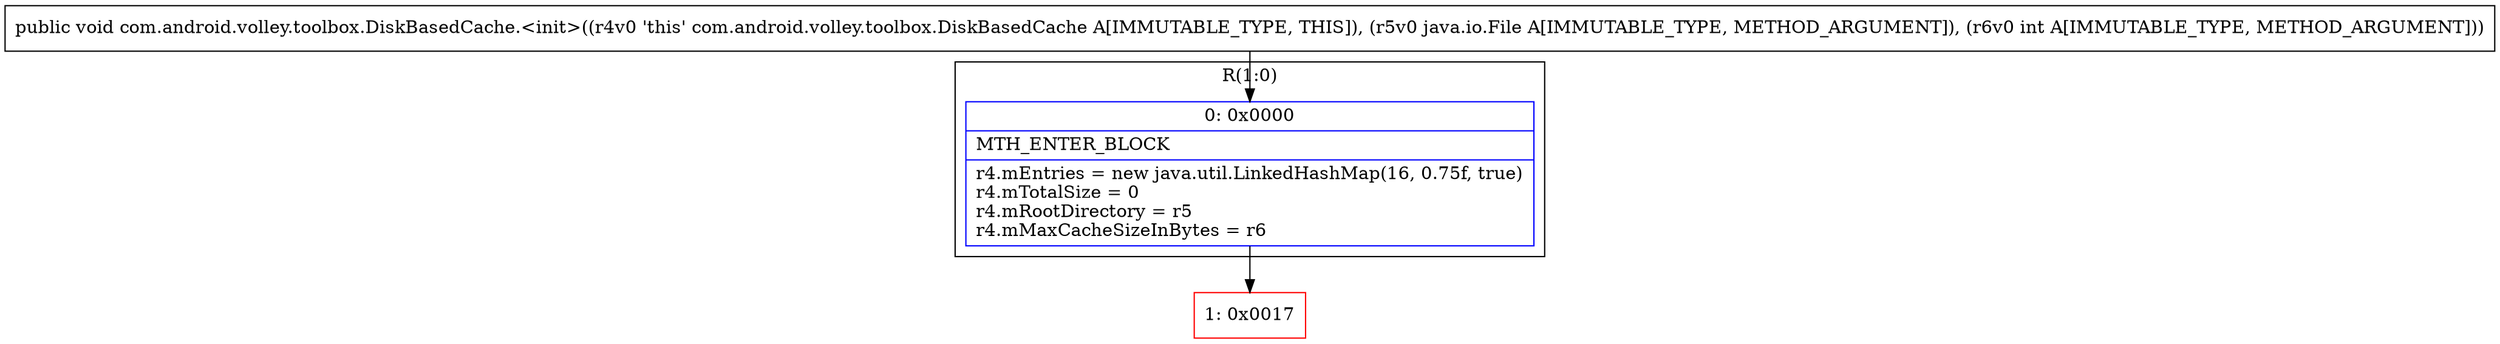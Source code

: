 digraph "CFG forcom.android.volley.toolbox.DiskBasedCache.\<init\>(Ljava\/io\/File;I)V" {
subgraph cluster_Region_2128456315 {
label = "R(1:0)";
node [shape=record,color=blue];
Node_0 [shape=record,label="{0\:\ 0x0000|MTH_ENTER_BLOCK\l|r4.mEntries = new java.util.LinkedHashMap(16, 0.75f, true)\lr4.mTotalSize = 0\lr4.mRootDirectory = r5\lr4.mMaxCacheSizeInBytes = r6\l}"];
}
Node_1 [shape=record,color=red,label="{1\:\ 0x0017}"];
MethodNode[shape=record,label="{public void com.android.volley.toolbox.DiskBasedCache.\<init\>((r4v0 'this' com.android.volley.toolbox.DiskBasedCache A[IMMUTABLE_TYPE, THIS]), (r5v0 java.io.File A[IMMUTABLE_TYPE, METHOD_ARGUMENT]), (r6v0 int A[IMMUTABLE_TYPE, METHOD_ARGUMENT])) }"];
MethodNode -> Node_0;
Node_0 -> Node_1;
}


